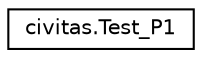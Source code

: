 digraph "Representación gráfica de la clase"
{
  edge [fontname="Helvetica",fontsize="10",labelfontname="Helvetica",labelfontsize="10"];
  node [fontname="Helvetica",fontsize="10",shape=record];
  rankdir="LR";
  Node0 [label="civitas.Test_P1",height=0.2,width=0.4,color="black", fillcolor="white", style="filled",URL="$classcivitas_1_1Test__P1.html"];
}
